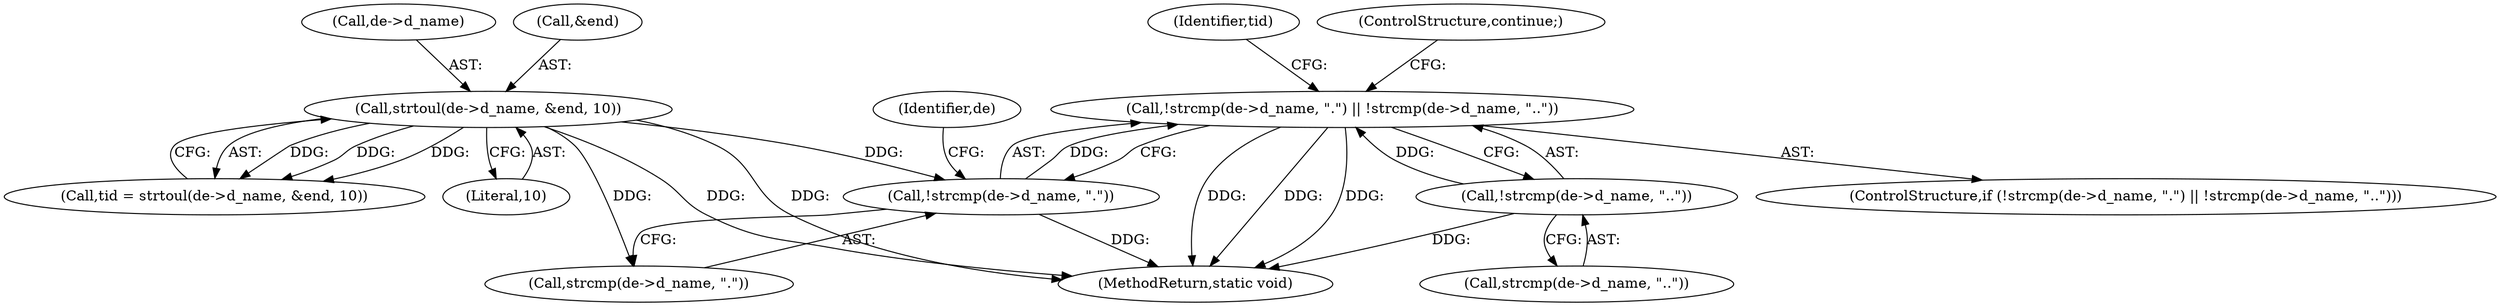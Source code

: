 digraph "0_Android_d7603583f90c2bc6074a4ee2886bd28082d7c65b@API" {
"1000137" [label="(Call,!strcmp(de->d_name, \".\") || !strcmp(de->d_name, \"..\"))"];
"1000138" [label="(Call,!strcmp(de->d_name, \".\"))"];
"1000156" [label="(Call,strtoul(de->d_name, &end, 10))"];
"1000144" [label="(Call,!strcmp(de->d_name, \"..\"))"];
"1000157" [label="(Call,de->d_name)"];
"1000154" [label="(Call,tid = strtoul(de->d_name, &end, 10))"];
"1000145" [label="(Call,strcmp(de->d_name, \"..\"))"];
"1000144" [label="(Call,!strcmp(de->d_name, \"..\"))"];
"1000155" [label="(Identifier,tid)"];
"1000139" [label="(Call,strcmp(de->d_name, \".\"))"];
"1000151" [label="(ControlStructure,continue;)"];
"1000191" [label="(MethodReturn,static void)"];
"1000137" [label="(Call,!strcmp(de->d_name, \".\") || !strcmp(de->d_name, \"..\"))"];
"1000136" [label="(ControlStructure,if (!strcmp(de->d_name, \".\") || !strcmp(de->d_name, \"..\")))"];
"1000156" [label="(Call,strtoul(de->d_name, &end, 10))"];
"1000162" [label="(Literal,10)"];
"1000138" [label="(Call,!strcmp(de->d_name, \".\"))"];
"1000147" [label="(Identifier,de)"];
"1000160" [label="(Call,&end)"];
"1000137" -> "1000136"  [label="AST: "];
"1000137" -> "1000138"  [label="CFG: "];
"1000137" -> "1000144"  [label="CFG: "];
"1000138" -> "1000137"  [label="AST: "];
"1000144" -> "1000137"  [label="AST: "];
"1000151" -> "1000137"  [label="CFG: "];
"1000155" -> "1000137"  [label="CFG: "];
"1000137" -> "1000191"  [label="DDG: "];
"1000137" -> "1000191"  [label="DDG: "];
"1000137" -> "1000191"  [label="DDG: "];
"1000138" -> "1000137"  [label="DDG: "];
"1000144" -> "1000137"  [label="DDG: "];
"1000138" -> "1000139"  [label="CFG: "];
"1000139" -> "1000138"  [label="AST: "];
"1000147" -> "1000138"  [label="CFG: "];
"1000138" -> "1000191"  [label="DDG: "];
"1000156" -> "1000138"  [label="DDG: "];
"1000156" -> "1000154"  [label="AST: "];
"1000156" -> "1000162"  [label="CFG: "];
"1000157" -> "1000156"  [label="AST: "];
"1000160" -> "1000156"  [label="AST: "];
"1000162" -> "1000156"  [label="AST: "];
"1000154" -> "1000156"  [label="CFG: "];
"1000156" -> "1000191"  [label="DDG: "];
"1000156" -> "1000191"  [label="DDG: "];
"1000156" -> "1000139"  [label="DDG: "];
"1000156" -> "1000154"  [label="DDG: "];
"1000156" -> "1000154"  [label="DDG: "];
"1000156" -> "1000154"  [label="DDG: "];
"1000144" -> "1000145"  [label="CFG: "];
"1000145" -> "1000144"  [label="AST: "];
"1000144" -> "1000191"  [label="DDG: "];
}
